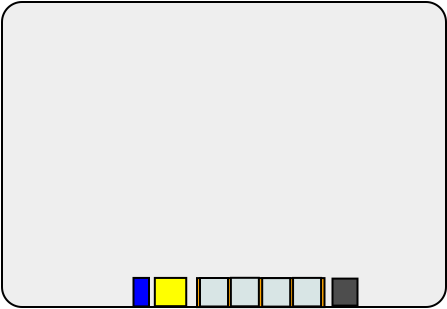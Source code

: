 <?xml version="1.0" encoding="UTF-8"?>
<dia:diagram xmlns:dia="http://www.lysator.liu.se/~alla/dia/">
  <dia:layer name="Background" visible="true" active="true">
    <dia:group>
      <dia:object type="Standard - Box" version="0" id="O0">
        <dia:attribute name="obj_pos">
          <dia:point val="0.1,0.05"/>
        </dia:attribute>
        <dia:attribute name="obj_bb">
          <dia:rectangle val="0.05,-1.682e-09;22.35,15.35"/>
        </dia:attribute>
        <dia:attribute name="elem_corner">
          <dia:point val="0.1,0.05"/>
        </dia:attribute>
        <dia:attribute name="elem_width">
          <dia:real val="22.2"/>
        </dia:attribute>
        <dia:attribute name="elem_height">
          <dia:real val="15.25"/>
        </dia:attribute>
        <dia:attribute name="border_width">
          <dia:real val="0.1"/>
        </dia:attribute>
        <dia:attribute name="inner_color">
          <dia:color val="#eeeeee"/>
        </dia:attribute>
        <dia:attribute name="show_background">
          <dia:boolean val="true"/>
        </dia:attribute>
        <dia:attribute name="corner_radius">
          <dia:real val="1"/>
        </dia:attribute>
        <dia:attribute name="aspect">
          <dia:enum val="1"/>
        </dia:attribute>
      </dia:object>
      <dia:object type="Standard - Box" version="0" id="O1">
        <dia:attribute name="obj_pos">
          <dia:point val="6.675,13.846"/>
        </dia:attribute>
        <dia:attribute name="obj_bb">
          <dia:rectangle val="6.625,13.796;7.5,15.321"/>
        </dia:attribute>
        <dia:attribute name="elem_corner">
          <dia:point val="6.675,13.846"/>
        </dia:attribute>
        <dia:attribute name="elem_width">
          <dia:real val="0.775"/>
        </dia:attribute>
        <dia:attribute name="elem_height">
          <dia:real val="1.425"/>
        </dia:attribute>
        <dia:attribute name="border_width">
          <dia:real val="0.1"/>
        </dia:attribute>
        <dia:attribute name="inner_color">
          <dia:color val="#0000ff"/>
        </dia:attribute>
        <dia:attribute name="show_background">
          <dia:boolean val="true"/>
        </dia:attribute>
        <dia:attribute name="aspect">
          <dia:enum val="1"/>
        </dia:attribute>
      </dia:object>
      <dia:object type="Standard - Box" version="0" id="O2">
        <dia:attribute name="obj_pos">
          <dia:point val="7.741,13.846"/>
        </dia:attribute>
        <dia:attribute name="obj_bb">
          <dia:rectangle val="7.691,13.796;9.362,15.308"/>
        </dia:attribute>
        <dia:attribute name="elem_corner">
          <dia:point val="7.741,13.846"/>
        </dia:attribute>
        <dia:attribute name="elem_width">
          <dia:real val="1.571"/>
        </dia:attribute>
        <dia:attribute name="elem_height">
          <dia:real val="1.412"/>
        </dia:attribute>
        <dia:attribute name="border_width">
          <dia:real val="0.1"/>
        </dia:attribute>
        <dia:attribute name="inner_color">
          <dia:color val="#ffff00"/>
        </dia:attribute>
        <dia:attribute name="show_background">
          <dia:boolean val="true"/>
        </dia:attribute>
        <dia:attribute name="aspect">
          <dia:enum val="1"/>
        </dia:attribute>
      </dia:object>
      <dia:object type="Standard - Box" version="0" id="O3">
        <dia:attribute name="obj_pos">
          <dia:point val="9.85,13.855"/>
        </dia:attribute>
        <dia:attribute name="obj_bb">
          <dia:rectangle val="9.8,13.805;16.275,15.355"/>
        </dia:attribute>
        <dia:attribute name="elem_corner">
          <dia:point val="9.85,13.855"/>
        </dia:attribute>
        <dia:attribute name="elem_width">
          <dia:real val="6.375"/>
        </dia:attribute>
        <dia:attribute name="elem_height">
          <dia:real val="1.45"/>
        </dia:attribute>
        <dia:attribute name="border_width">
          <dia:real val="0.1"/>
        </dia:attribute>
        <dia:attribute name="inner_color">
          <dia:color val="#ffa500"/>
        </dia:attribute>
        <dia:attribute name="show_background">
          <dia:boolean val="true"/>
        </dia:attribute>
        <dia:attribute name="aspect">
          <dia:enum val="1"/>
        </dia:attribute>
      </dia:object>
      <dia:object type="Standard - Box" version="0" id="O4">
        <dia:attribute name="obj_pos">
          <dia:point val="16.625,13.88"/>
        </dia:attribute>
        <dia:attribute name="obj_bb">
          <dia:rectangle val="16.575,13.83;17.925,15.28"/>
        </dia:attribute>
        <dia:attribute name="elem_corner">
          <dia:point val="16.625,13.88"/>
        </dia:attribute>
        <dia:attribute name="elem_width">
          <dia:real val="1.25"/>
        </dia:attribute>
        <dia:attribute name="elem_height">
          <dia:real val="1.35"/>
        </dia:attribute>
        <dia:attribute name="border_width">
          <dia:real val="0.1"/>
        </dia:attribute>
        <dia:attribute name="inner_color">
          <dia:color val="#4d4d4d"/>
        </dia:attribute>
        <dia:attribute name="show_background">
          <dia:boolean val="true"/>
        </dia:attribute>
        <dia:attribute name="aspect">
          <dia:enum val="1"/>
        </dia:attribute>
      </dia:object>
      <dia:object type="Standard - Box" version="0" id="O5">
        <dia:attribute name="obj_pos">
          <dia:point val="10.0,13.85"/>
        </dia:attribute>
        <dia:attribute name="obj_bb">
          <dia:rectangle val="9.95,13.8;11.45,15.325"/>
        </dia:attribute>
        <dia:attribute name="elem_corner">
          <dia:point val="10.0,13.85"/>
        </dia:attribute>
        <dia:attribute name="elem_width">
          <dia:real val="1.4"/>
        </dia:attribute>
        <dia:attribute name="elem_height">
          <dia:real val="1.425"/>
        </dia:attribute>
        <dia:attribute name="border_width">
          <dia:real val="0.1"/>
        </dia:attribute>
        <dia:attribute name="inner_color">
          <dia:color val="#d8e5e5"/>
        </dia:attribute>
        <dia:attribute name="show_background">
          <dia:boolean val="true"/>
        </dia:attribute>
        <dia:attribute name="aspect">
          <dia:enum val="1"/>
        </dia:attribute>
      </dia:object>
      <dia:object type="Standard - Box" version="0" id="O6">
        <dia:attribute name="obj_pos">
          <dia:point val="11.543,13.84"/>
        </dia:attribute>
        <dia:attribute name="obj_bb">
          <dia:rectangle val="11.493,13.79;12.993,15.315"/>
        </dia:attribute>
        <dia:attribute name="elem_corner">
          <dia:point val="11.543,13.84"/>
        </dia:attribute>
        <dia:attribute name="elem_width">
          <dia:real val="1.4"/>
        </dia:attribute>
        <dia:attribute name="elem_height">
          <dia:real val="1.425"/>
        </dia:attribute>
        <dia:attribute name="border_width">
          <dia:real val="0.1"/>
        </dia:attribute>
        <dia:attribute name="inner_color">
          <dia:color val="#d8e5e5"/>
        </dia:attribute>
        <dia:attribute name="show_background">
          <dia:boolean val="true"/>
        </dia:attribute>
        <dia:attribute name="aspect">
          <dia:enum val="1"/>
        </dia:attribute>
      </dia:object>
      <dia:object type="Standard - Box" version="0" id="O7">
        <dia:attribute name="obj_pos">
          <dia:point val="13.11,13.855"/>
        </dia:attribute>
        <dia:attribute name="obj_bb">
          <dia:rectangle val="13.06,13.805;14.56,15.33"/>
        </dia:attribute>
        <dia:attribute name="elem_corner">
          <dia:point val="13.11,13.855"/>
        </dia:attribute>
        <dia:attribute name="elem_width">
          <dia:real val="1.4"/>
        </dia:attribute>
        <dia:attribute name="elem_height">
          <dia:real val="1.425"/>
        </dia:attribute>
        <dia:attribute name="border_width">
          <dia:real val="0.1"/>
        </dia:attribute>
        <dia:attribute name="inner_color">
          <dia:color val="#d8e5e5"/>
        </dia:attribute>
        <dia:attribute name="show_background">
          <dia:boolean val="true"/>
        </dia:attribute>
        <dia:attribute name="aspect">
          <dia:enum val="1"/>
        </dia:attribute>
      </dia:object>
      <dia:object type="Standard - Box" version="0" id="O8">
        <dia:attribute name="obj_pos">
          <dia:point val="14.653,13.845"/>
        </dia:attribute>
        <dia:attribute name="obj_bb">
          <dia:rectangle val="14.603,13.795;16.103,15.32"/>
        </dia:attribute>
        <dia:attribute name="elem_corner">
          <dia:point val="14.653,13.845"/>
        </dia:attribute>
        <dia:attribute name="elem_width">
          <dia:real val="1.4"/>
        </dia:attribute>
        <dia:attribute name="elem_height">
          <dia:real val="1.425"/>
        </dia:attribute>
        <dia:attribute name="border_width">
          <dia:real val="0.1"/>
        </dia:attribute>
        <dia:attribute name="inner_color">
          <dia:color val="#d8e5e5"/>
        </dia:attribute>
        <dia:attribute name="show_background">
          <dia:boolean val="true"/>
        </dia:attribute>
        <dia:attribute name="aspect">
          <dia:enum val="1"/>
        </dia:attribute>
      </dia:object>
    </dia:group>
  </dia:layer>
</dia:diagram>
